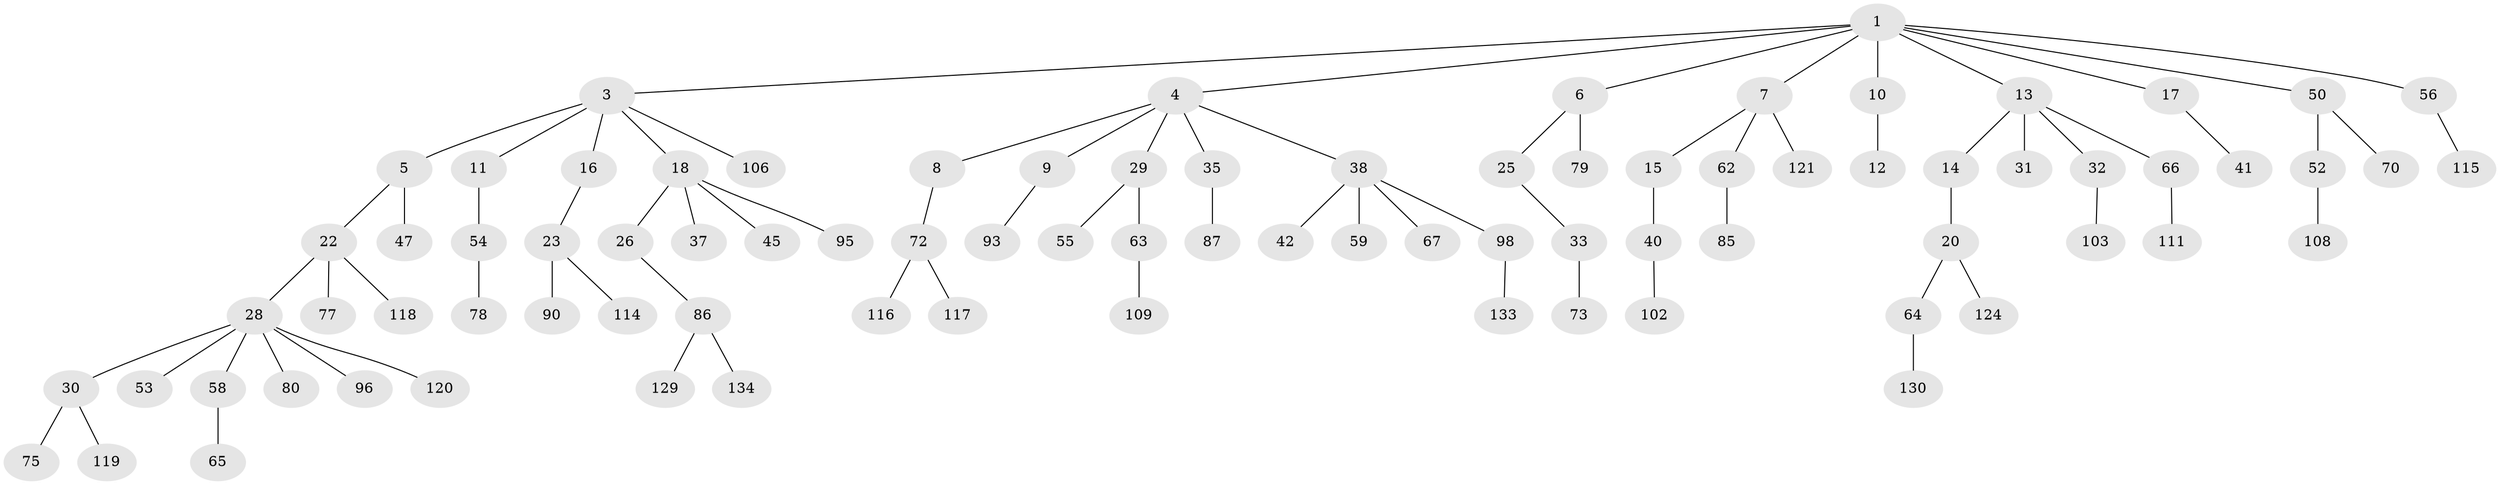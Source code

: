// Generated by graph-tools (version 1.1) at 2025/24/03/03/25 07:24:08]
// undirected, 85 vertices, 84 edges
graph export_dot {
graph [start="1"]
  node [color=gray90,style=filled];
  1 [super="+2"];
  3 [super="+82"];
  4 [super="+21"];
  5 [super="+24"];
  6 [super="+19"];
  7 [super="+104"];
  8 [super="+76"];
  9;
  10 [super="+110"];
  11 [super="+34"];
  12 [super="+126"];
  13 [super="+27"];
  14 [super="+57"];
  15;
  16 [super="+92"];
  17;
  18 [super="+39"];
  20 [super="+46"];
  22 [super="+43"];
  23;
  25 [super="+94"];
  26 [super="+105"];
  28 [super="+49"];
  29 [super="+36"];
  30 [super="+44"];
  31;
  32 [super="+123"];
  33 [super="+51"];
  35;
  37 [super="+131"];
  38 [super="+101"];
  40 [super="+48"];
  41;
  42 [super="+88"];
  45 [super="+81"];
  47 [super="+61"];
  50;
  52 [super="+71"];
  53;
  54 [super="+132"];
  55;
  56;
  58 [super="+60"];
  59;
  62 [super="+125"];
  63 [super="+69"];
  64 [super="+113"];
  65 [super="+97"];
  66 [super="+68"];
  67;
  70 [super="+84"];
  72 [super="+83"];
  73 [super="+74"];
  75 [super="+91"];
  77 [super="+89"];
  78 [super="+100"];
  79;
  80;
  85 [super="+122"];
  86 [super="+128"];
  87;
  90;
  93 [super="+107"];
  95;
  96;
  98 [super="+99"];
  102;
  103;
  106;
  108;
  109;
  111 [super="+112"];
  114;
  115;
  116;
  117;
  118;
  119;
  120 [super="+127"];
  121;
  124;
  129;
  130;
  133;
  134;
  1 -- 3;
  1 -- 4;
  1 -- 6;
  1 -- 7;
  1 -- 13;
  1 -- 17;
  1 -- 50;
  1 -- 56;
  1 -- 10;
  3 -- 5;
  3 -- 11;
  3 -- 16;
  3 -- 18;
  3 -- 106;
  4 -- 8;
  4 -- 9;
  4 -- 29;
  4 -- 35;
  4 -- 38;
  5 -- 22;
  5 -- 47;
  6 -- 25;
  6 -- 79;
  7 -- 15;
  7 -- 62;
  7 -- 121;
  8 -- 72;
  9 -- 93;
  10 -- 12;
  11 -- 54;
  13 -- 14;
  13 -- 32;
  13 -- 66;
  13 -- 31;
  14 -- 20;
  15 -- 40;
  16 -- 23;
  17 -- 41;
  18 -- 26;
  18 -- 37;
  18 -- 95;
  18 -- 45;
  20 -- 64;
  20 -- 124;
  22 -- 28;
  22 -- 118;
  22 -- 77;
  23 -- 90;
  23 -- 114;
  25 -- 33;
  26 -- 86;
  28 -- 30;
  28 -- 53;
  28 -- 80;
  28 -- 96;
  28 -- 120;
  28 -- 58;
  29 -- 63;
  29 -- 55;
  30 -- 75;
  30 -- 119;
  32 -- 103;
  33 -- 73;
  35 -- 87;
  38 -- 42;
  38 -- 59;
  38 -- 67;
  38 -- 98;
  40 -- 102;
  50 -- 52;
  50 -- 70;
  52 -- 108;
  54 -- 78;
  56 -- 115;
  58 -- 65;
  62 -- 85;
  63 -- 109;
  64 -- 130;
  66 -- 111;
  72 -- 116;
  72 -- 117;
  86 -- 129;
  86 -- 134;
  98 -- 133;
}
